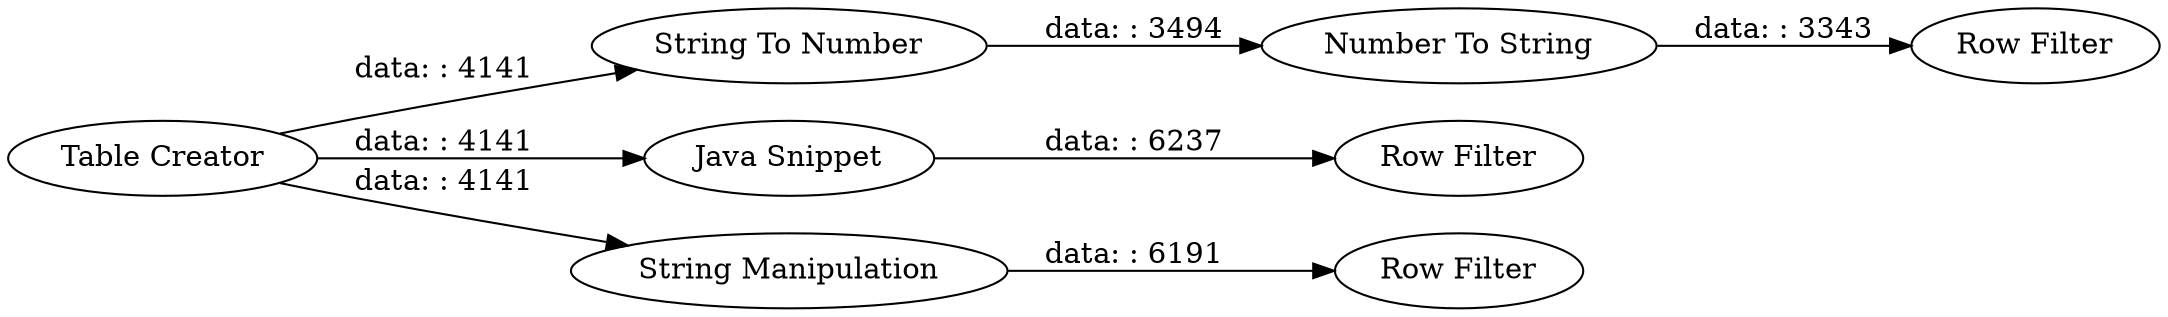 digraph {
	"-2243512917943527001_3" [label="String To Number"]
	"-2243512917943527001_4" [label="Row Filter"]
	"-2243512917943527001_5" [label="Number To String"]
	"-2243512917943527001_1" [label="Table Creator"]
	"-2243512917943527001_6" [label="Java Snippet"]
	"-2243512917943527001_9" [label="Row Filter"]
	"-2243512917943527001_7" [label="Row Filter"]
	"-2243512917943527001_8" [label="String Manipulation"]
	"-2243512917943527001_1" -> "-2243512917943527001_3" [label="data: : 4141"]
	"-2243512917943527001_8" -> "-2243512917943527001_9" [label="data: : 6191"]
	"-2243512917943527001_1" -> "-2243512917943527001_8" [label="data: : 4141"]
	"-2243512917943527001_1" -> "-2243512917943527001_6" [label="data: : 4141"]
	"-2243512917943527001_5" -> "-2243512917943527001_4" [label="data: : 3343"]
	"-2243512917943527001_3" -> "-2243512917943527001_5" [label="data: : 3494"]
	"-2243512917943527001_6" -> "-2243512917943527001_7" [label="data: : 6237"]
	rankdir=LR
}
